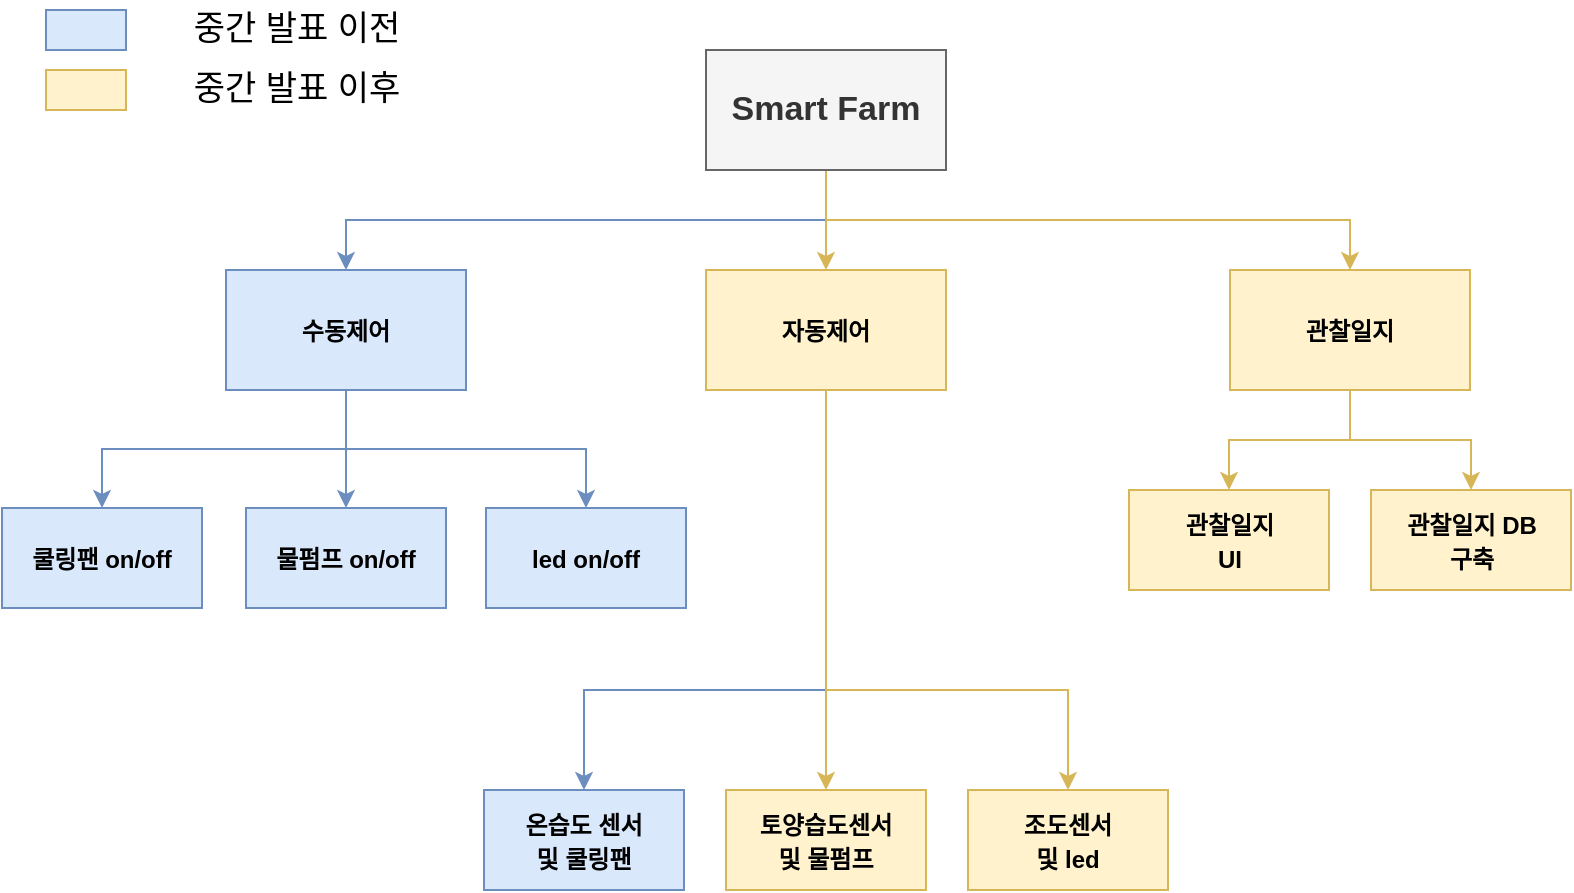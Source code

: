 <mxfile version="20.5.1" type="github">
  <diagram id="N8YceiyxnaoCASCBBXYR" name="페이지-1">
    <mxGraphModel dx="1038" dy="571" grid="1" gridSize="10" guides="1" tooltips="1" connect="1" arrows="1" fold="1" page="1" pageScale="1" pageWidth="827" pageHeight="1169" math="0" shadow="0">
      <root>
        <mxCell id="0" />
        <mxCell id="1" parent="0" />
        <mxCell id="yDjFSKNVrX93qsdxlj6S-3" style="edgeStyle=orthogonalEdgeStyle;rounded=0;orthogonalLoop=1;jettySize=auto;html=1;exitX=0.5;exitY=1;exitDx=0;exitDy=0;fontSize=14;strokeWidth=1;strokeColor=#6c8ebf;fillColor=#dae8fc;" parent="1" source="yDjFSKNVrX93qsdxlj6S-1" target="yDjFSKNVrX93qsdxlj6S-2" edge="1">
          <mxGeometry relative="1" as="geometry" />
        </mxCell>
        <mxCell id="yDjFSKNVrX93qsdxlj6S-5" style="edgeStyle=orthogonalEdgeStyle;rounded=0;orthogonalLoop=1;jettySize=auto;html=1;exitX=0.5;exitY=1;exitDx=0;exitDy=0;fontSize=14;fillColor=#fff2cc;strokeColor=#d6b656;" parent="1" source="yDjFSKNVrX93qsdxlj6S-1" target="yDjFSKNVrX93qsdxlj6S-4" edge="1">
          <mxGeometry relative="1" as="geometry" />
        </mxCell>
        <mxCell id="yDjFSKNVrX93qsdxlj6S-7" style="edgeStyle=orthogonalEdgeStyle;rounded=0;orthogonalLoop=1;jettySize=auto;html=1;exitX=0.5;exitY=1;exitDx=0;exitDy=0;fontSize=14;strokeWidth=1;strokeColor=#d6b656;fillColor=#fff2cc;" parent="1" source="yDjFSKNVrX93qsdxlj6S-1" target="yDjFSKNVrX93qsdxlj6S-6" edge="1">
          <mxGeometry relative="1" as="geometry" />
        </mxCell>
        <mxCell id="yDjFSKNVrX93qsdxlj6S-1" value="&lt;span style=&quot;font-size: 17px;&quot;&gt;&lt;font style=&quot;font-size: 17px;&quot;&gt;Smart Farm&lt;/font&gt;&lt;/span&gt;" style="rounded=0;whiteSpace=wrap;html=1;strokeWidth=1;fillColor=#f5f5f5;fontColor=#333333;strokeColor=#666666;fontStyle=1;fontSize=17;" parent="1" vertex="1">
          <mxGeometry x="370" y="40" width="120" height="60" as="geometry" />
        </mxCell>
        <mxCell id="yDjFSKNVrX93qsdxlj6S-9" style="edgeStyle=orthogonalEdgeStyle;rounded=0;orthogonalLoop=1;jettySize=auto;html=1;exitX=0.5;exitY=1;exitDx=0;exitDy=0;fontSize=12;strokeColor=#6c8ebf;strokeWidth=1;fillColor=#dae8fc;" parent="1" source="yDjFSKNVrX93qsdxlj6S-2" target="yDjFSKNVrX93qsdxlj6S-8" edge="1">
          <mxGeometry relative="1" as="geometry" />
        </mxCell>
        <mxCell id="yDjFSKNVrX93qsdxlj6S-21" style="edgeStyle=orthogonalEdgeStyle;rounded=0;orthogonalLoop=1;jettySize=auto;html=1;exitX=0.5;exitY=1;exitDx=0;exitDy=0;fontSize=12;strokeColor=#6c8ebf;strokeWidth=1;fillColor=#dae8fc;" parent="1" source="yDjFSKNVrX93qsdxlj6S-2" target="yDjFSKNVrX93qsdxlj6S-15" edge="1">
          <mxGeometry relative="1" as="geometry" />
        </mxCell>
        <mxCell id="yDjFSKNVrX93qsdxlj6S-23" style="edgeStyle=orthogonalEdgeStyle;rounded=0;orthogonalLoop=1;jettySize=auto;html=1;exitX=0.5;exitY=1;exitDx=0;exitDy=0;entryX=0.5;entryY=0;entryDx=0;entryDy=0;fontSize=12;strokeColor=#6c8ebf;strokeWidth=1;fillColor=#dae8fc;" parent="1" source="yDjFSKNVrX93qsdxlj6S-2" target="yDjFSKNVrX93qsdxlj6S-16" edge="1">
          <mxGeometry relative="1" as="geometry" />
        </mxCell>
        <mxCell id="yDjFSKNVrX93qsdxlj6S-2" value="&lt;span style=&quot;font-size: 12px;&quot;&gt;수동제어&lt;/span&gt;" style="rounded=0;whiteSpace=wrap;html=1;fontSize=14;strokeWidth=1;strokeColor=#6c8ebf;fillColor=#dae8fc;fontStyle=1" parent="1" vertex="1">
          <mxGeometry x="130" y="150" width="120" height="60" as="geometry" />
        </mxCell>
        <mxCell id="yDjFSKNVrX93qsdxlj6S-27" style="edgeStyle=orthogonalEdgeStyle;rounded=0;orthogonalLoop=1;jettySize=auto;html=1;exitX=0.5;exitY=1;exitDx=0;exitDy=0;entryX=0.5;entryY=0;entryDx=0;entryDy=0;fontSize=12;strokeWidth=1;strokeColor=#6c8ebf;fillColor=#dae8fc;" parent="1" source="yDjFSKNVrX93qsdxlj6S-4" target="yDjFSKNVrX93qsdxlj6S-24" edge="1">
          <mxGeometry relative="1" as="geometry">
            <Array as="points">
              <mxPoint x="430" y="360" />
              <mxPoint x="309" y="360" />
            </Array>
          </mxGeometry>
        </mxCell>
        <mxCell id="yDjFSKNVrX93qsdxlj6S-28" style="edgeStyle=orthogonalEdgeStyle;rounded=0;orthogonalLoop=1;jettySize=auto;html=1;exitX=0.5;exitY=1;exitDx=0;exitDy=0;entryX=0.5;entryY=0;entryDx=0;entryDy=0;fontSize=12;strokeWidth=1;strokeColor=#d6b656;fillColor=#fff2cc;" parent="1" source="yDjFSKNVrX93qsdxlj6S-4" target="yDjFSKNVrX93qsdxlj6S-25" edge="1">
          <mxGeometry relative="1" as="geometry" />
        </mxCell>
        <mxCell id="yDjFSKNVrX93qsdxlj6S-29" style="edgeStyle=orthogonalEdgeStyle;rounded=0;orthogonalLoop=1;jettySize=auto;html=1;exitX=0.5;exitY=1;exitDx=0;exitDy=0;fontSize=12;strokeWidth=1;strokeColor=#d6b656;fillColor=#fff2cc;" parent="1" source="yDjFSKNVrX93qsdxlj6S-4" target="yDjFSKNVrX93qsdxlj6S-26" edge="1">
          <mxGeometry relative="1" as="geometry">
            <Array as="points">
              <mxPoint x="430" y="360" />
              <mxPoint x="551" y="360" />
            </Array>
          </mxGeometry>
        </mxCell>
        <mxCell id="yDjFSKNVrX93qsdxlj6S-4" value="&lt;font style=&quot;font-size: 12px;&quot;&gt;자동제어&lt;/font&gt;" style="rounded=0;whiteSpace=wrap;html=1;fontSize=14;strokeWidth=1;fillColor=#fff2cc;strokeColor=#d6b656;fontStyle=1" parent="1" vertex="1">
          <mxGeometry x="370" y="150" width="120" height="60" as="geometry" />
        </mxCell>
        <mxCell id="yDjFSKNVrX93qsdxlj6S-32" style="edgeStyle=orthogonalEdgeStyle;rounded=0;orthogonalLoop=1;jettySize=auto;html=1;exitX=0.5;exitY=1;exitDx=0;exitDy=0;entryX=0.5;entryY=0;entryDx=0;entryDy=0;fontSize=12;strokeWidth=1;strokeColor=#d6b656;fillColor=#fff2cc;" parent="1" source="yDjFSKNVrX93qsdxlj6S-6" target="yDjFSKNVrX93qsdxlj6S-30" edge="1">
          <mxGeometry relative="1" as="geometry" />
        </mxCell>
        <mxCell id="yDjFSKNVrX93qsdxlj6S-33" style="edgeStyle=orthogonalEdgeStyle;rounded=0;orthogonalLoop=1;jettySize=auto;html=1;exitX=0.5;exitY=1;exitDx=0;exitDy=0;fontSize=12;strokeWidth=1;strokeColor=#d6b656;fillColor=#fff2cc;" parent="1" source="yDjFSKNVrX93qsdxlj6S-6" target="yDjFSKNVrX93qsdxlj6S-31" edge="1">
          <mxGeometry relative="1" as="geometry" />
        </mxCell>
        <mxCell id="yDjFSKNVrX93qsdxlj6S-6" value="&lt;font style=&quot;font-size: 12px;&quot;&gt;관찰일지&lt;/font&gt;" style="rounded=0;whiteSpace=wrap;html=1;fontSize=14;" parent="1" vertex="1">
          <mxGeometry x="632" y="150" width="120" height="60" as="geometry" />
        </mxCell>
        <mxCell id="yDjFSKNVrX93qsdxlj6S-8" value="&lt;span style=&quot;font-size: 12px;&quot;&gt;쿨링팬 on/off&lt;/span&gt;" style="rounded=0;whiteSpace=wrap;html=1;fontSize=14;strokeWidth=1;strokeColor=#6c8ebf;fillColor=#dae8fc;fontStyle=1" parent="1" vertex="1">
          <mxGeometry x="18" y="269" width="100" height="50" as="geometry" />
        </mxCell>
        <mxCell id="yDjFSKNVrX93qsdxlj6S-15" value="&lt;span style=&quot;font-size: 12px;&quot;&gt;물펌프 on/off&lt;/span&gt;" style="rounded=0;whiteSpace=wrap;html=1;fontSize=14;strokeWidth=1;strokeColor=#6c8ebf;fillColor=#dae8fc;fontStyle=1" parent="1" vertex="1">
          <mxGeometry x="140" y="269" width="100" height="50" as="geometry" />
        </mxCell>
        <mxCell id="yDjFSKNVrX93qsdxlj6S-16" value="&lt;span style=&quot;font-size: 12px;&quot;&gt;led on/off&lt;/span&gt;" style="rounded=0;whiteSpace=wrap;html=1;fontSize=14;strokeWidth=1;strokeColor=#6c8ebf;fillColor=#dae8fc;fontStyle=1" parent="1" vertex="1">
          <mxGeometry x="260" y="269" width="100" height="50" as="geometry" />
        </mxCell>
        <mxCell id="yDjFSKNVrX93qsdxlj6S-24" value="&lt;font style=&quot;font-size: 12px;&quot;&gt;온습도 센서&lt;br&gt;및 쿨링팬&lt;br&gt;&lt;/font&gt;" style="rounded=0;whiteSpace=wrap;html=1;fontSize=14;strokeWidth=1;strokeColor=#6c8ebf;fillColor=#dae8fc;fontStyle=1" parent="1" vertex="1">
          <mxGeometry x="259" y="410" width="100" height="50" as="geometry" />
        </mxCell>
        <mxCell id="yDjFSKNVrX93qsdxlj6S-25" value="&lt;font style=&quot;font-size: 12px;&quot;&gt;토양습도센서&lt;br&gt;및 물펌프&lt;br&gt;&lt;/font&gt;" style="rounded=0;whiteSpace=wrap;html=1;fontSize=14;" parent="1" vertex="1">
          <mxGeometry x="380" y="410" width="100" height="50" as="geometry" />
        </mxCell>
        <mxCell id="yDjFSKNVrX93qsdxlj6S-26" value="&lt;font style=&quot;font-size: 12px;&quot;&gt;조도센서&lt;br&gt;및 led&lt;br&gt;&lt;/font&gt;" style="rounded=0;whiteSpace=wrap;html=1;fontSize=14;" parent="1" vertex="1">
          <mxGeometry x="501" y="410" width="100" height="50" as="geometry" />
        </mxCell>
        <mxCell id="yDjFSKNVrX93qsdxlj6S-30" value="&lt;span style=&quot;font-size: 12px;&quot;&gt;관찰일지&lt;br&gt;UI&lt;br&gt;&lt;/span&gt;" style="rounded=0;whiteSpace=wrap;html=1;fontSize=14;strokeWidth=1;strokeColor=#d6b656;fillColor=#fff2cc;fontStyle=1" parent="1" vertex="1">
          <mxGeometry x="581.5" y="260" width="100" height="50" as="geometry" />
        </mxCell>
        <mxCell id="yDjFSKNVrX93qsdxlj6S-31" value="&lt;font style=&quot;font-size: 12px;&quot;&gt;관찰일지 DB&lt;br&gt;구축&lt;br&gt;&lt;/font&gt;" style="rounded=0;whiteSpace=wrap;html=1;fontSize=14;strokeWidth=1;strokeColor=#d6b656;fillColor=#fff2cc;fontStyle=1" parent="1" vertex="1">
          <mxGeometry x="702.5" y="260" width="100" height="50" as="geometry" />
        </mxCell>
        <mxCell id="yDjFSKNVrX93qsdxlj6S-36" value="&lt;font style=&quot;font-size: 12px;&quot;&gt;토양습도센서&lt;br&gt;및 물펌프&lt;br&gt;&lt;/font&gt;" style="rounded=0;whiteSpace=wrap;html=1;fontSize=14;strokeWidth=1;strokeColor=#d6b656;fillColor=#fff2cc;fontStyle=1" parent="1" vertex="1">
          <mxGeometry x="380" y="410" width="100" height="50" as="geometry" />
        </mxCell>
        <mxCell id="yDjFSKNVrX93qsdxlj6S-37" value="&lt;font style=&quot;font-size: 12px;&quot;&gt;조도센서&lt;br&gt;및 led&lt;br&gt;&lt;/font&gt;" style="rounded=0;whiteSpace=wrap;html=1;fontSize=14;strokeWidth=1;strokeColor=#d6b656;fillColor=#fff2cc;fontStyle=1" parent="1" vertex="1">
          <mxGeometry x="501" y="410" width="100" height="50" as="geometry" />
        </mxCell>
        <mxCell id="yDjFSKNVrX93qsdxlj6S-38" value="&lt;font style=&quot;font-size: 12px;&quot;&gt;관찰일지&lt;/font&gt;" style="rounded=0;whiteSpace=wrap;html=1;fontSize=14;strokeWidth=1;strokeColor=#d6b656;fillColor=#fff2cc;fontStyle=1" parent="1" vertex="1">
          <mxGeometry x="632" y="150" width="120" height="60" as="geometry" />
        </mxCell>
        <mxCell id="hncpyxUhdiJPbUw6AYab-1" value="" style="rounded=0;whiteSpace=wrap;html=1;fontSize=14;strokeWidth=1;strokeColor=#6c8ebf;fillColor=#dae8fc;fontStyle=1" vertex="1" parent="1">
          <mxGeometry x="40" y="20" width="40" height="20" as="geometry" />
        </mxCell>
        <mxCell id="hncpyxUhdiJPbUw6AYab-2" value="" style="rounded=0;whiteSpace=wrap;html=1;fontSize=14;strokeWidth=1;fillColor=#fff2cc;strokeColor=#d6b656;fontStyle=1" vertex="1" parent="1">
          <mxGeometry x="40" y="50" width="40" height="20" as="geometry" />
        </mxCell>
        <mxCell id="hncpyxUhdiJPbUw6AYab-3" value="중간 발표 이전" style="text;html=1;align=center;verticalAlign=middle;resizable=0;points=[];autosize=1;strokeColor=none;fillColor=none;fontSize=17;" vertex="1" parent="1">
          <mxGeometry x="100" y="15" width="130" height="30" as="geometry" />
        </mxCell>
        <mxCell id="hncpyxUhdiJPbUw6AYab-4" value="중간 발표 이후" style="text;html=1;align=center;verticalAlign=middle;resizable=0;points=[];autosize=1;strokeColor=none;fillColor=none;fontSize=17;" vertex="1" parent="1">
          <mxGeometry x="100" y="45" width="130" height="30" as="geometry" />
        </mxCell>
      </root>
    </mxGraphModel>
  </diagram>
</mxfile>
